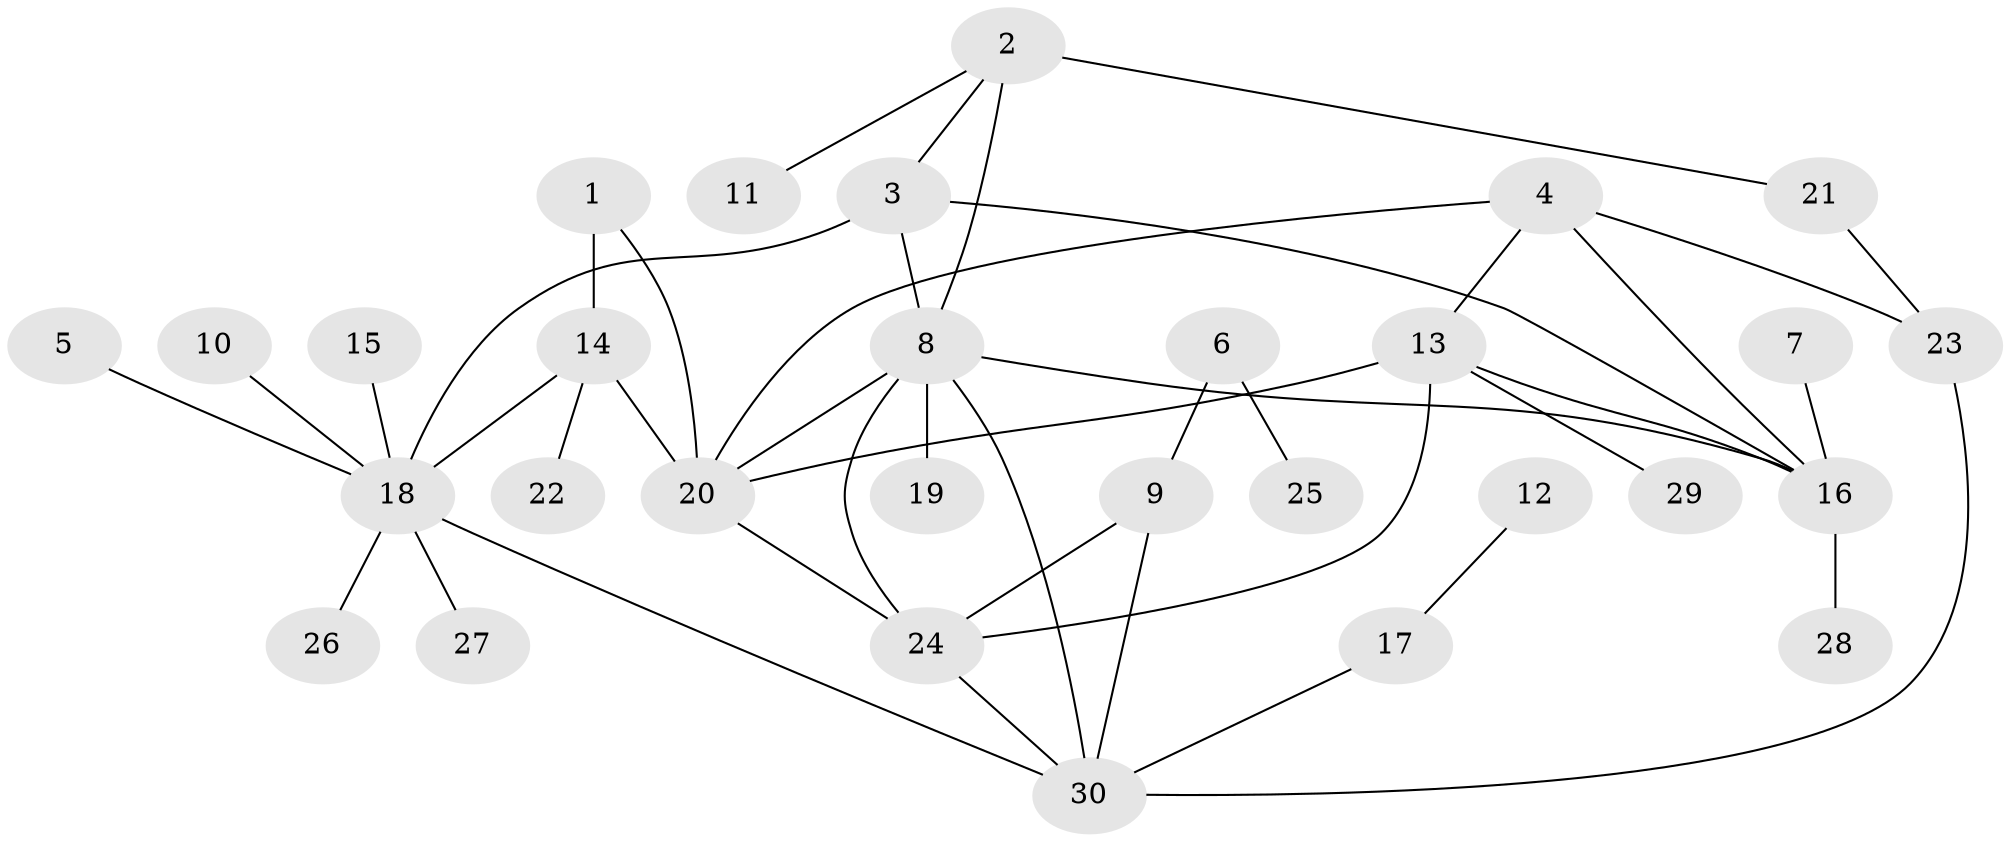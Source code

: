 // original degree distribution, {8: 0.06451612903225806, 5: 0.016129032258064516, 6: 0.04838709677419355, 4: 0.04838709677419355, 7: 0.016129032258064516, 2: 0.20967741935483872, 10: 0.016129032258064516, 3: 0.0967741935483871, 1: 0.4838709677419355}
// Generated by graph-tools (version 1.1) at 2025/02/03/09/25 03:02:52]
// undirected, 30 vertices, 43 edges
graph export_dot {
graph [start="1"]
  node [color=gray90,style=filled];
  1;
  2;
  3;
  4;
  5;
  6;
  7;
  8;
  9;
  10;
  11;
  12;
  13;
  14;
  15;
  16;
  17;
  18;
  19;
  20;
  21;
  22;
  23;
  24;
  25;
  26;
  27;
  28;
  29;
  30;
  1 -- 14 [weight=1.0];
  1 -- 20 [weight=1.0];
  2 -- 3 [weight=1.0];
  2 -- 8 [weight=2.0];
  2 -- 11 [weight=1.0];
  2 -- 21 [weight=1.0];
  3 -- 8 [weight=1.0];
  3 -- 16 [weight=1.0];
  3 -- 18 [weight=2.0];
  4 -- 13 [weight=1.0];
  4 -- 16 [weight=1.0];
  4 -- 20 [weight=1.0];
  4 -- 23 [weight=1.0];
  5 -- 18 [weight=1.0];
  6 -- 9 [weight=1.0];
  6 -- 25 [weight=1.0];
  7 -- 16 [weight=1.0];
  8 -- 16 [weight=1.0];
  8 -- 19 [weight=1.0];
  8 -- 20 [weight=2.0];
  8 -- 24 [weight=1.0];
  8 -- 30 [weight=1.0];
  9 -- 24 [weight=1.0];
  9 -- 30 [weight=1.0];
  10 -- 18 [weight=1.0];
  12 -- 17 [weight=1.0];
  13 -- 16 [weight=1.0];
  13 -- 20 [weight=1.0];
  13 -- 24 [weight=2.0];
  13 -- 29 [weight=1.0];
  14 -- 18 [weight=1.0];
  14 -- 20 [weight=1.0];
  14 -- 22 [weight=1.0];
  15 -- 18 [weight=1.0];
  16 -- 28 [weight=1.0];
  17 -- 30 [weight=1.0];
  18 -- 26 [weight=1.0];
  18 -- 27 [weight=1.0];
  18 -- 30 [weight=1.0];
  20 -- 24 [weight=1.0];
  21 -- 23 [weight=1.0];
  23 -- 30 [weight=1.0];
  24 -- 30 [weight=1.0];
}
